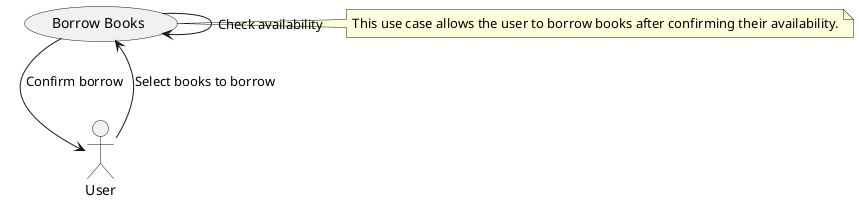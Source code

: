 @startuml

:User: as User

(Borrow Books) as (UC4)

User --> (UC4) : "Select books to borrow"
(UC4) --> (UC4) : "Check availability"
(UC4) --> User : "Confirm borrow"

note right of (UC4)
This use case allows the user to borrow books after confirming their availability.
end note

@enduml

